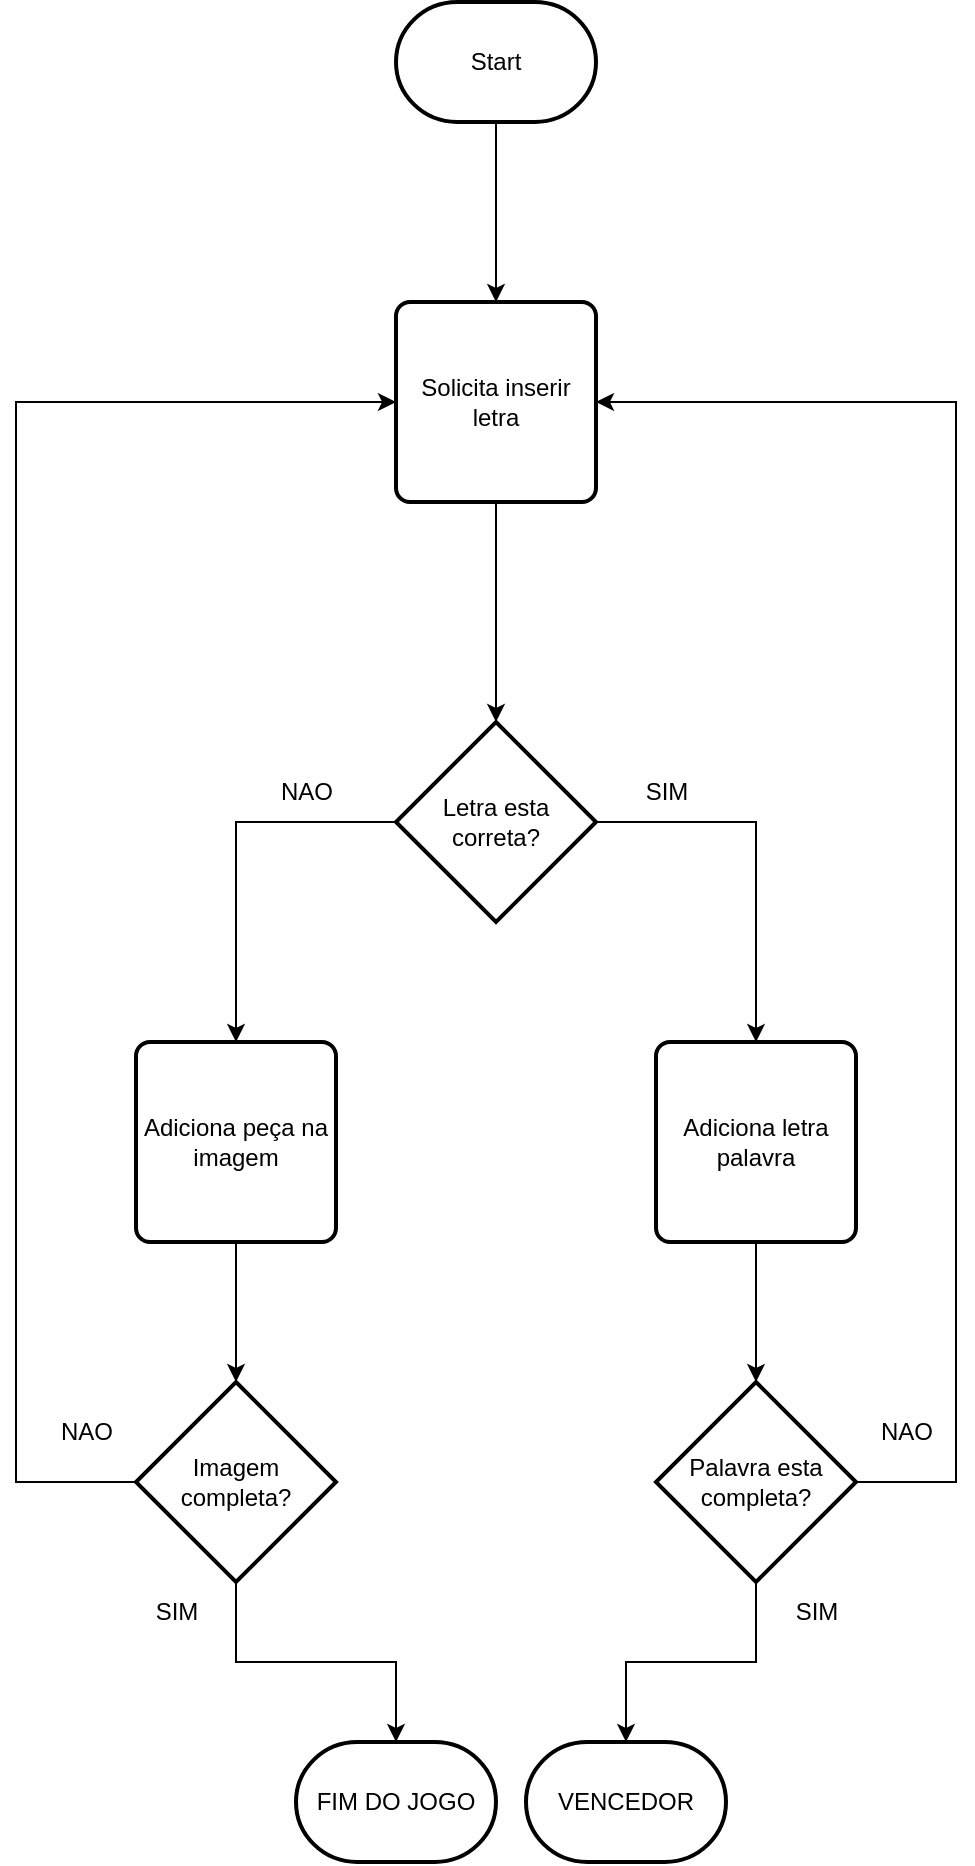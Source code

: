 <mxfile version="24.6.4" type="github">
  <diagram name="Page-1" id="iWleI0MruHmOqFnr6wnY">
    <mxGraphModel dx="834" dy="1875" grid="1" gridSize="10" guides="1" tooltips="1" connect="1" arrows="1" fold="1" page="1" pageScale="1" pageWidth="850" pageHeight="1100" math="0" shadow="0">
      <root>
        <mxCell id="0" />
        <mxCell id="1" parent="0" />
        <mxCell id="lxQIL4XvPEaXz8F_rgQG-10" style="edgeStyle=orthogonalEdgeStyle;rounded=0;orthogonalLoop=1;jettySize=auto;html=1;" edge="1" parent="1" source="lxQIL4XvPEaXz8F_rgQG-1" target="lxQIL4XvPEaXz8F_rgQG-6">
          <mxGeometry relative="1" as="geometry" />
        </mxCell>
        <mxCell id="lxQIL4XvPEaXz8F_rgQG-1" value="Start" style="strokeWidth=2;html=1;shape=mxgraph.flowchart.terminator;whiteSpace=wrap;" vertex="1" parent="1">
          <mxGeometry x="310" y="-100" width="100" height="60" as="geometry" />
        </mxCell>
        <mxCell id="lxQIL4XvPEaXz8F_rgQG-25" style="edgeStyle=orthogonalEdgeStyle;rounded=0;orthogonalLoop=1;jettySize=auto;html=1;" edge="1" parent="1" source="lxQIL4XvPEaXz8F_rgQG-2" target="lxQIL4XvPEaXz8F_rgQG-24">
          <mxGeometry relative="1" as="geometry" />
        </mxCell>
        <mxCell id="lxQIL4XvPEaXz8F_rgQG-2" value="Letra esta correta?" style="strokeWidth=2;html=1;shape=mxgraph.flowchart.decision;whiteSpace=wrap;" vertex="1" parent="1">
          <mxGeometry x="310" y="260" width="100" height="100" as="geometry" />
        </mxCell>
        <mxCell id="lxQIL4XvPEaXz8F_rgQG-12" style="edgeStyle=orthogonalEdgeStyle;rounded=0;orthogonalLoop=1;jettySize=auto;html=1;" edge="1" parent="1" source="lxQIL4XvPEaXz8F_rgQG-6" target="lxQIL4XvPEaXz8F_rgQG-2">
          <mxGeometry relative="1" as="geometry" />
        </mxCell>
        <mxCell id="lxQIL4XvPEaXz8F_rgQG-6" value="Solicita inserir letra" style="rounded=1;whiteSpace=wrap;html=1;absoluteArcSize=1;arcSize=14;strokeWidth=2;" vertex="1" parent="1">
          <mxGeometry x="310" y="50" width="100" height="100" as="geometry" />
        </mxCell>
        <mxCell id="lxQIL4XvPEaXz8F_rgQG-9" value="NAO" style="text;html=1;align=center;verticalAlign=middle;resizable=0;points=[];autosize=1;strokeColor=none;fillColor=none;" vertex="1" parent="1">
          <mxGeometry x="130" y="600" width="50" height="30" as="geometry" />
        </mxCell>
        <mxCell id="lxQIL4XvPEaXz8F_rgQG-22" style="edgeStyle=orthogonalEdgeStyle;rounded=0;orthogonalLoop=1;jettySize=auto;html=1;entryX=0;entryY=0.5;entryDx=0;entryDy=0;exitX=0;exitY=0.5;exitDx=0;exitDy=0;exitPerimeter=0;" edge="1" parent="1" source="lxQIL4XvPEaXz8F_rgQG-13" target="lxQIL4XvPEaXz8F_rgQG-6">
          <mxGeometry relative="1" as="geometry">
            <Array as="points">
              <mxPoint x="120" y="640" />
              <mxPoint x="120" y="100" />
            </Array>
          </mxGeometry>
        </mxCell>
        <mxCell id="lxQIL4XvPEaXz8F_rgQG-23" style="edgeStyle=orthogonalEdgeStyle;rounded=0;orthogonalLoop=1;jettySize=auto;html=1;" edge="1" parent="1" source="lxQIL4XvPEaXz8F_rgQG-13" target="lxQIL4XvPEaXz8F_rgQG-14">
          <mxGeometry relative="1" as="geometry" />
        </mxCell>
        <mxCell id="lxQIL4XvPEaXz8F_rgQG-13" value="Imagem completa?" style="strokeWidth=2;html=1;shape=mxgraph.flowchart.decision;whiteSpace=wrap;" vertex="1" parent="1">
          <mxGeometry x="180" y="590" width="100" height="100" as="geometry" />
        </mxCell>
        <mxCell id="lxQIL4XvPEaXz8F_rgQG-14" value="FIM DO JOGO" style="strokeWidth=2;html=1;shape=mxgraph.flowchart.terminator;whiteSpace=wrap;" vertex="1" parent="1">
          <mxGeometry x="260" y="770" width="100" height="60" as="geometry" />
        </mxCell>
        <mxCell id="lxQIL4XvPEaXz8F_rgQG-18" value="NAO" style="text;html=1;align=center;verticalAlign=middle;resizable=0;points=[];autosize=1;strokeColor=none;fillColor=none;" vertex="1" parent="1">
          <mxGeometry x="240" y="280" width="50" height="30" as="geometry" />
        </mxCell>
        <mxCell id="lxQIL4XvPEaXz8F_rgQG-19" value="SIM" style="text;html=1;align=center;verticalAlign=middle;resizable=0;points=[];autosize=1;strokeColor=none;fillColor=none;" vertex="1" parent="1">
          <mxGeometry x="180" y="690" width="40" height="30" as="geometry" />
        </mxCell>
        <mxCell id="lxQIL4XvPEaXz8F_rgQG-20" value="" style="edgeStyle=orthogonalEdgeStyle;rounded=0;orthogonalLoop=1;jettySize=auto;html=1;entryX=0.5;entryY=0;entryDx=0;entryDy=0;entryPerimeter=0;" edge="1" parent="1" source="lxQIL4XvPEaXz8F_rgQG-2" target="lxQIL4XvPEaXz8F_rgQG-4">
          <mxGeometry relative="1" as="geometry">
            <mxPoint x="360" y="360" as="sourcePoint" />
            <mxPoint x="265" y="570" as="targetPoint" />
          </mxGeometry>
        </mxCell>
        <mxCell id="lxQIL4XvPEaXz8F_rgQG-4" value="Adiciona peça na imagem" style="rounded=1;whiteSpace=wrap;html=1;absoluteArcSize=1;arcSize=14;strokeWidth=2;" vertex="1" parent="1">
          <mxGeometry x="180" y="420" width="100" height="100" as="geometry" />
        </mxCell>
        <mxCell id="lxQIL4XvPEaXz8F_rgQG-21" style="edgeStyle=orthogonalEdgeStyle;rounded=0;orthogonalLoop=1;jettySize=auto;html=1;entryX=0.5;entryY=0;entryDx=0;entryDy=0;entryPerimeter=0;" edge="1" parent="1" source="lxQIL4XvPEaXz8F_rgQG-4" target="lxQIL4XvPEaXz8F_rgQG-13">
          <mxGeometry relative="1" as="geometry" />
        </mxCell>
        <mxCell id="lxQIL4XvPEaXz8F_rgQG-24" value="Adiciona letra palavra" style="rounded=1;whiteSpace=wrap;html=1;absoluteArcSize=1;arcSize=14;strokeWidth=2;" vertex="1" parent="1">
          <mxGeometry x="440" y="420" width="100" height="100" as="geometry" />
        </mxCell>
        <mxCell id="lxQIL4XvPEaXz8F_rgQG-28" style="edgeStyle=orthogonalEdgeStyle;rounded=0;orthogonalLoop=1;jettySize=auto;html=1;entryX=1;entryY=0.5;entryDx=0;entryDy=0;exitX=1;exitY=0.5;exitDx=0;exitDy=0;exitPerimeter=0;" edge="1" parent="1" source="lxQIL4XvPEaXz8F_rgQG-26" target="lxQIL4XvPEaXz8F_rgQG-6">
          <mxGeometry relative="1" as="geometry">
            <Array as="points">
              <mxPoint x="590" y="640" />
              <mxPoint x="590" y="100" />
            </Array>
          </mxGeometry>
        </mxCell>
        <mxCell id="lxQIL4XvPEaXz8F_rgQG-30" style="edgeStyle=orthogonalEdgeStyle;rounded=0;orthogonalLoop=1;jettySize=auto;html=1;" edge="1" parent="1" source="lxQIL4XvPEaXz8F_rgQG-26" target="lxQIL4XvPEaXz8F_rgQG-29">
          <mxGeometry relative="1" as="geometry" />
        </mxCell>
        <mxCell id="lxQIL4XvPEaXz8F_rgQG-26" value="Palavra esta completa?" style="strokeWidth=2;html=1;shape=mxgraph.flowchart.decision;whiteSpace=wrap;" vertex="1" parent="1">
          <mxGeometry x="440" y="590" width="100" height="100" as="geometry" />
        </mxCell>
        <mxCell id="lxQIL4XvPEaXz8F_rgQG-27" style="edgeStyle=orthogonalEdgeStyle;rounded=0;orthogonalLoop=1;jettySize=auto;html=1;" edge="1" parent="1" source="lxQIL4XvPEaXz8F_rgQG-24" target="lxQIL4XvPEaXz8F_rgQG-26">
          <mxGeometry relative="1" as="geometry" />
        </mxCell>
        <mxCell id="lxQIL4XvPEaXz8F_rgQG-29" value="VENCEDOR" style="strokeWidth=2;html=1;shape=mxgraph.flowchart.terminator;whiteSpace=wrap;" vertex="1" parent="1">
          <mxGeometry x="375" y="770" width="100" height="60" as="geometry" />
        </mxCell>
        <mxCell id="lxQIL4XvPEaXz8F_rgQG-31" value="NAO" style="text;html=1;align=center;verticalAlign=middle;resizable=0;points=[];autosize=1;strokeColor=none;fillColor=none;" vertex="1" parent="1">
          <mxGeometry x="540" y="600" width="50" height="30" as="geometry" />
        </mxCell>
        <mxCell id="lxQIL4XvPEaXz8F_rgQG-32" value="SIM" style="text;html=1;align=center;verticalAlign=middle;resizable=0;points=[];autosize=1;strokeColor=none;fillColor=none;" vertex="1" parent="1">
          <mxGeometry x="425" y="280" width="40" height="30" as="geometry" />
        </mxCell>
        <mxCell id="lxQIL4XvPEaXz8F_rgQG-34" value="SIM" style="text;html=1;align=center;verticalAlign=middle;resizable=0;points=[];autosize=1;strokeColor=none;fillColor=none;" vertex="1" parent="1">
          <mxGeometry x="500" y="690" width="40" height="30" as="geometry" />
        </mxCell>
      </root>
    </mxGraphModel>
  </diagram>
</mxfile>
